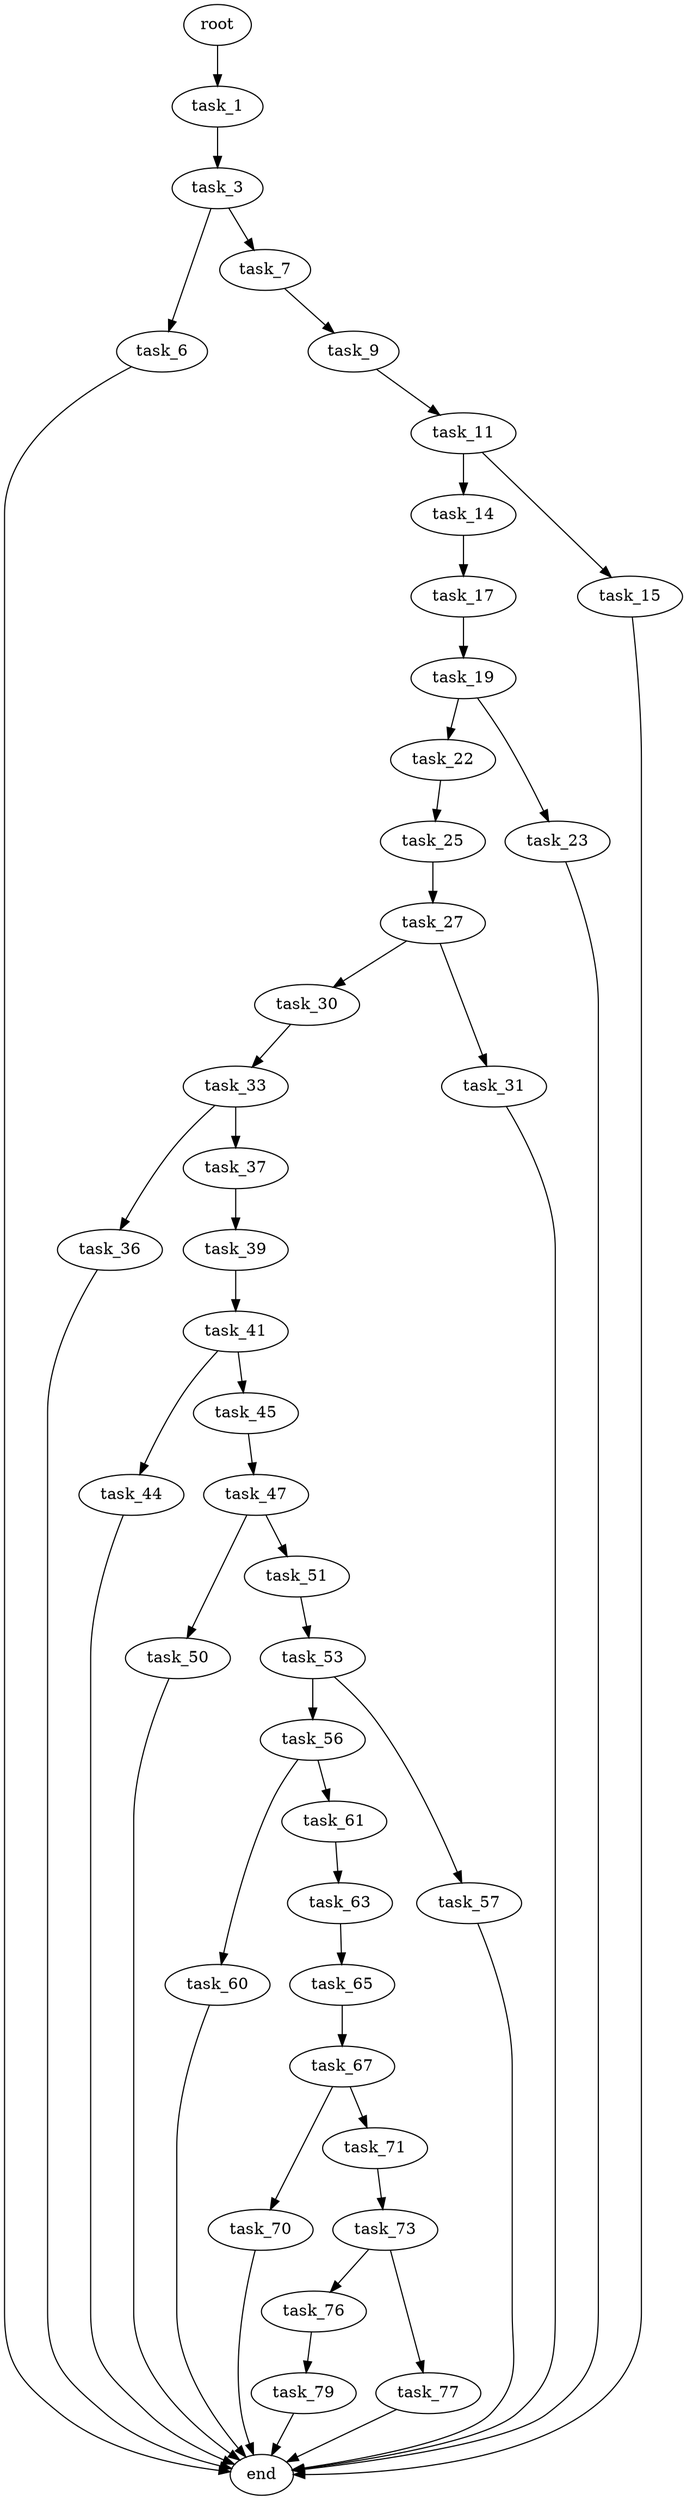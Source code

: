 digraph G {
  root [size="0.000000"];
  task_1 [size="3616396610.000000"];
  task_3 [size="3228612204.000000"];
  task_6 [size="1083482361356.000000"];
  task_7 [size="390179478686.000000"];
  end [size="0.000000"];
  task_9 [size="28991029248.000000"];
  task_11 [size="368293445632.000000"];
  task_14 [size="25025510962.000000"];
  task_15 [size="368293445632.000000"];
  task_17 [size="28991029248.000000"];
  task_19 [size="134217728000.000000"];
  task_22 [size="21262826455.000000"];
  task_23 [size="549755813888.000000"];
  task_25 [size="929341986899.000000"];
  task_27 [size="1142695414837.000000"];
  task_30 [size="1320595014.000000"];
  task_31 [size="2906559509.000000"];
  task_33 [size="243214901124.000000"];
  task_36 [size="134217728000.000000"];
  task_37 [size="228317039611.000000"];
  task_39 [size="9049701012.000000"];
  task_41 [size="291290439128.000000"];
  task_44 [size="191047406196.000000"];
  task_45 [size="354333177663.000000"];
  task_47 [size="22773041325.000000"];
  task_50 [size="174131262168.000000"];
  task_51 [size="231928233984.000000"];
  task_53 [size="1073741824000.000000"];
  task_56 [size="2852970552.000000"];
  task_57 [size="15278760141.000000"];
  task_60 [size="564607295472.000000"];
  task_61 [size="1676829684.000000"];
  task_63 [size="773657956344.000000"];
  task_65 [size="1180993095792.000000"];
  task_67 [size="48556027588.000000"];
  task_70 [size="1696704183.000000"];
  task_71 [size="28709659561.000000"];
  task_73 [size="36802818782.000000"];
  task_76 [size="16162246826.000000"];
  task_77 [size="173685656024.000000"];
  task_79 [size="231928233984.000000"];

  root -> task_1 [size="1.000000"];
  task_1 -> task_3 [size="75497472.000000"];
  task_3 -> task_6 [size="75497472.000000"];
  task_3 -> task_7 [size="75497472.000000"];
  task_6 -> end [size="1.000000"];
  task_7 -> task_9 [size="411041792.000000"];
  task_9 -> task_11 [size="75497472.000000"];
  task_11 -> task_14 [size="411041792.000000"];
  task_11 -> task_15 [size="411041792.000000"];
  task_14 -> task_17 [size="536870912.000000"];
  task_15 -> end [size="1.000000"];
  task_17 -> task_19 [size="75497472.000000"];
  task_19 -> task_22 [size="209715200.000000"];
  task_19 -> task_23 [size="209715200.000000"];
  task_22 -> task_25 [size="679477248.000000"];
  task_23 -> end [size="1.000000"];
  task_25 -> task_27 [size="838860800.000000"];
  task_27 -> task_30 [size="679477248.000000"];
  task_27 -> task_31 [size="679477248.000000"];
  task_30 -> task_33 [size="33554432.000000"];
  task_31 -> end [size="1.000000"];
  task_33 -> task_36 [size="536870912.000000"];
  task_33 -> task_37 [size="536870912.000000"];
  task_36 -> end [size="1.000000"];
  task_37 -> task_39 [size="838860800.000000"];
  task_39 -> task_41 [size="33554432.000000"];
  task_41 -> task_44 [size="411041792.000000"];
  task_41 -> task_45 [size="411041792.000000"];
  task_44 -> end [size="1.000000"];
  task_45 -> task_47 [size="301989888.000000"];
  task_47 -> task_50 [size="75497472.000000"];
  task_47 -> task_51 [size="75497472.000000"];
  task_50 -> end [size="1.000000"];
  task_51 -> task_53 [size="301989888.000000"];
  task_53 -> task_56 [size="838860800.000000"];
  task_53 -> task_57 [size="838860800.000000"];
  task_56 -> task_60 [size="75497472.000000"];
  task_56 -> task_61 [size="75497472.000000"];
  task_57 -> end [size="1.000000"];
  task_60 -> end [size="1.000000"];
  task_61 -> task_63 [size="33554432.000000"];
  task_63 -> task_65 [size="679477248.000000"];
  task_65 -> task_67 [size="838860800.000000"];
  task_67 -> task_70 [size="838860800.000000"];
  task_67 -> task_71 [size="838860800.000000"];
  task_70 -> end [size="1.000000"];
  task_71 -> task_73 [size="33554432.000000"];
  task_73 -> task_76 [size="679477248.000000"];
  task_73 -> task_77 [size="679477248.000000"];
  task_76 -> task_79 [size="301989888.000000"];
  task_77 -> end [size="1.000000"];
  task_79 -> end [size="1.000000"];
}
